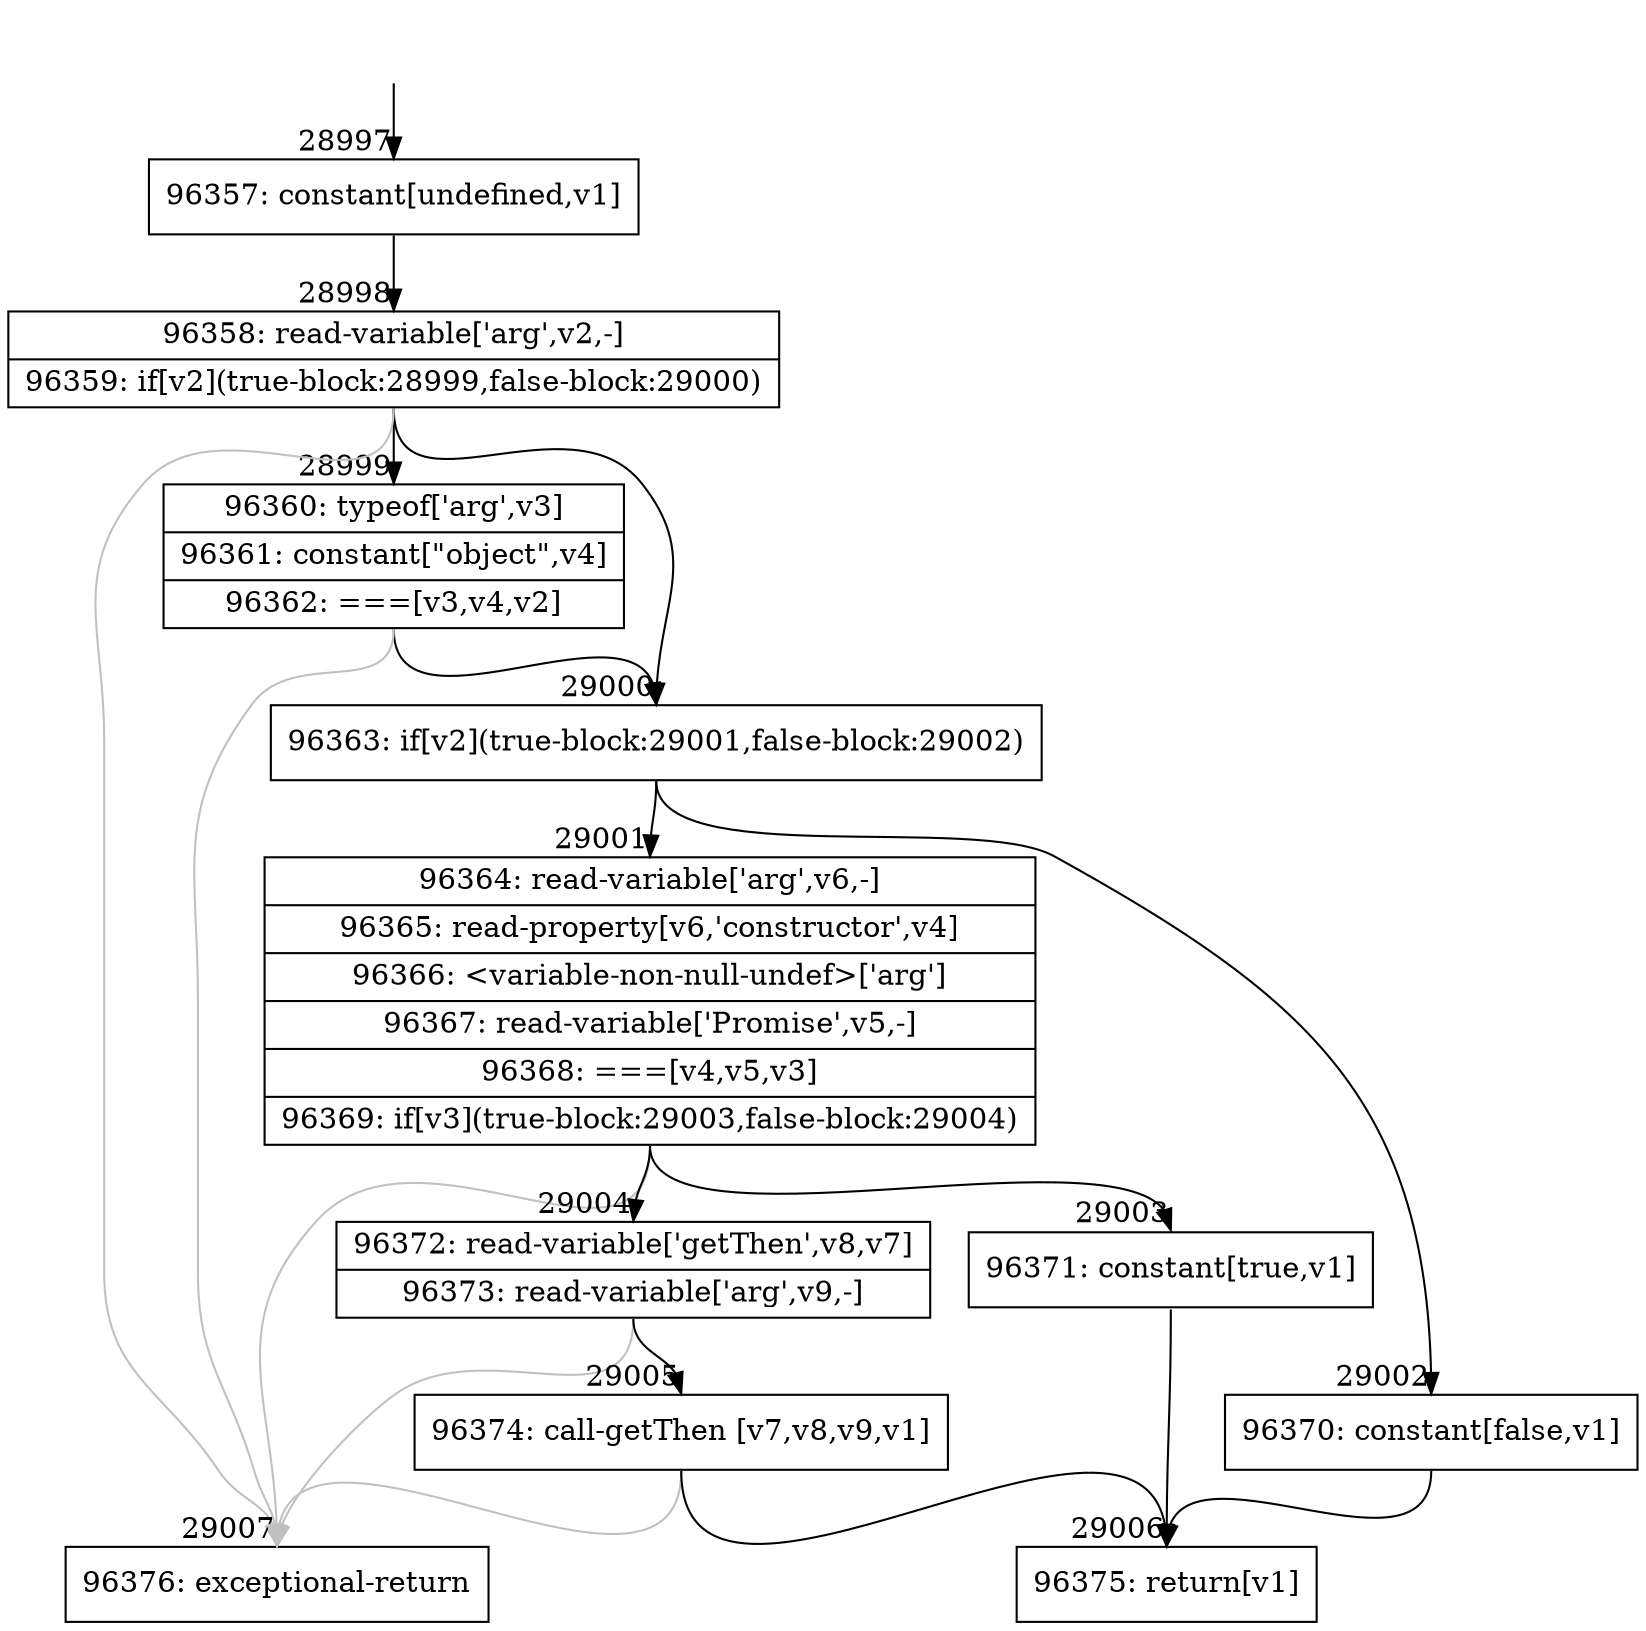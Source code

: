digraph {
rankdir="TD"
BB_entry2561[shape=none,label=""];
BB_entry2561 -> BB28997 [tailport=s, headport=n, headlabel="    28997"]
BB28997 [shape=record label="{96357: constant[undefined,v1]}" ] 
BB28997 -> BB28998 [tailport=s, headport=n, headlabel="      28998"]
BB28998 [shape=record label="{96358: read-variable['arg',v2,-]|96359: if[v2](true-block:28999,false-block:29000)}" ] 
BB28998 -> BB29000 [tailport=s, headport=n, headlabel="      29000"]
BB28998 -> BB28999 [tailport=s, headport=n, headlabel="      28999"]
BB28998 -> BB29007 [tailport=s, headport=n, color=gray, headlabel="      29007"]
BB28999 [shape=record label="{96360: typeof['arg',v3]|96361: constant[\"object\",v4]|96362: ===[v3,v4,v2]}" ] 
BB28999 -> BB29000 [tailport=s, headport=n]
BB28999 -> BB29007 [tailport=s, headport=n, color=gray]
BB29000 [shape=record label="{96363: if[v2](true-block:29001,false-block:29002)}" ] 
BB29000 -> BB29001 [tailport=s, headport=n, headlabel="      29001"]
BB29000 -> BB29002 [tailport=s, headport=n, headlabel="      29002"]
BB29001 [shape=record label="{96364: read-variable['arg',v6,-]|96365: read-property[v6,'constructor',v4]|96366: \<variable-non-null-undef\>['arg']|96367: read-variable['Promise',v5,-]|96368: ===[v4,v5,v3]|96369: if[v3](true-block:29003,false-block:29004)}" ] 
BB29001 -> BB29003 [tailport=s, headport=n, headlabel="      29003"]
BB29001 -> BB29004 [tailport=s, headport=n, headlabel="      29004"]
BB29001 -> BB29007 [tailport=s, headport=n, color=gray]
BB29002 [shape=record label="{96370: constant[false,v1]}" ] 
BB29002 -> BB29006 [tailport=s, headport=n, headlabel="      29006"]
BB29003 [shape=record label="{96371: constant[true,v1]}" ] 
BB29003 -> BB29006 [tailport=s, headport=n]
BB29004 [shape=record label="{96372: read-variable['getThen',v8,v7]|96373: read-variable['arg',v9,-]}" ] 
BB29004 -> BB29005 [tailport=s, headport=n, headlabel="      29005"]
BB29004 -> BB29007 [tailport=s, headport=n, color=gray]
BB29005 [shape=record label="{96374: call-getThen [v7,v8,v9,v1]}" ] 
BB29005 -> BB29006 [tailport=s, headport=n]
BB29005 -> BB29007 [tailport=s, headport=n, color=gray]
BB29006 [shape=record label="{96375: return[v1]}" ] 
BB29007 [shape=record label="{96376: exceptional-return}" ] 
//#$~ 52002
}
